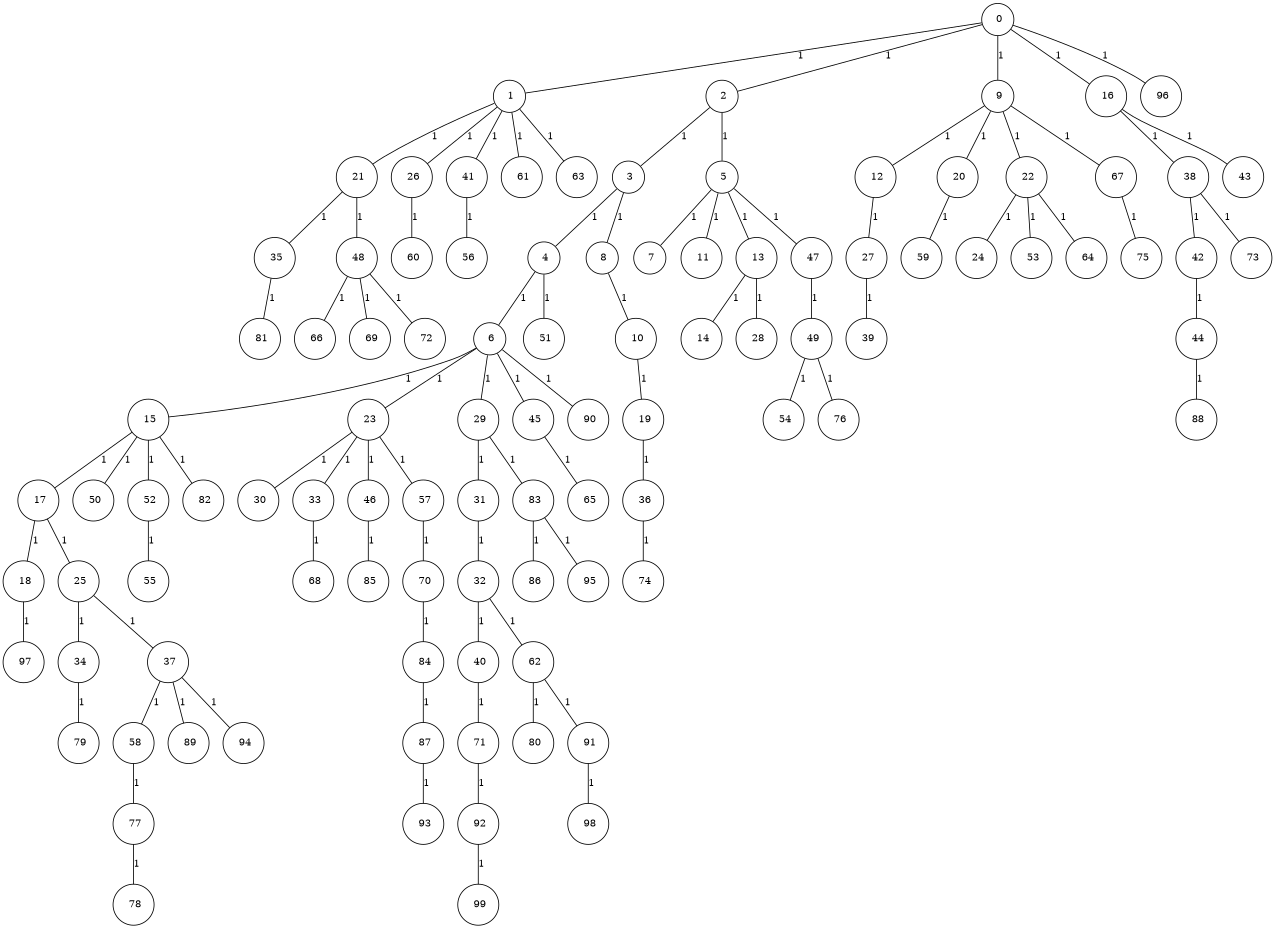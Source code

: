 graph G {
size="8.5,11;"
ratio = "expand;"
fixedsize="true;"
overlap="scale;"
node[shape=circle,width=.12,hight=.12,fontsize=12]
edge[fontsize=12]

0[label=" 0" color=black, pos="0.089639534,1.961755!"];
1[label=" 1" color=black, pos="2.4739968,1.6664125!"];
2[label=" 2" color=black, pos="1.6866606,0.045989154!"];
3[label=" 3" color=black, pos="2.4423964,0.12914868!"];
4[label=" 4" color=black, pos="2.9695895,0.10995495!"];
5[label=" 5" color=black, pos="0.75155266,2.9699264!"];
6[label=" 6" color=black, pos="0.41758518,1.2338469!"];
7[label=" 7" color=black, pos="0.70037771,2.1473556!"];
8[label=" 8" color=black, pos="1.4443443,1.0305051!"];
9[label=" 9" color=black, pos="2.7748258,1.8825957!"];
10[label=" 10" color=black, pos="1.6818939,0.54265354!"];
11[label=" 11" color=black, pos="2.6152634,1.3548342!"];
12[label=" 12" color=black, pos="0.15730695,0.00041060103!"];
13[label=" 13" color=black, pos="1.9509374,1.8177455!"];
14[label=" 14" color=black, pos="0.83268429,1.1018606!"];
15[label=" 15" color=black, pos="2.7451648,0.32307924!"];
16[label=" 16" color=black, pos="2.3583268,1.1078503!"];
17[label=" 17" color=black, pos="1.0505019,0.59463897!"];
18[label=" 18" color=black, pos="1.919031,2.856686!"];
19[label=" 19" color=black, pos="2.8090947,0.11914714!"];
20[label=" 20" color=black, pos="1.6763092,0.8752613!"];
21[label=" 21" color=black, pos="0.089894752,0.99576926!"];
22[label=" 22" color=black, pos="0.74459916,1.455641!"];
23[label=" 23" color=black, pos="0.34684597,2.6792732!"];
24[label=" 24" color=black, pos="2.1323046,2.8383253!"];
25[label=" 25" color=black, pos="0.77756953,2.9152023!"];
26[label=" 26" color=black, pos="2.5702568,0.2308948!"];
27[label=" 27" color=black, pos="0.98340832,2.3457532!"];
28[label=" 28" color=black, pos="1.4695997,2.2869642!"];
29[label=" 29" color=black, pos="0.91402128,2.4820735!"];
30[label=" 30" color=black, pos="0.38036326,2.1483844!"];
31[label=" 31" color=black, pos="1.7164348,2.432382!"];
32[label=" 32" color=black, pos="0.61478111,0.031545985!"];
33[label=" 33" color=black, pos="2.7036715,2.0889511!"];
34[label=" 34" color=black, pos="2.7186365,2.6532797!"];
35[label=" 35" color=black, pos="2.6698879,2.3617623!"];
36[label=" 36" color=black, pos="2.2200474,1.698982!"];
37[label=" 37" color=black, pos="2.9314599,0.79268912!"];
38[label=" 38" color=black, pos="2.1187701,2.0390324!"];
39[label=" 39" color=black, pos="2.7687312,0.68394436!"];
40[label=" 40" color=black, pos="1.7421216,0.77586294!"];
41[label=" 41" color=black, pos="0.66223859,2.7197213!"];
42[label=" 42" color=black, pos="1.18466,0.082919842!"];
43[label=" 43" color=black, pos="1.372034,2.9940355!"];
44[label=" 44" color=black, pos="1.0934087,2.7261501!"];
45[label=" 45" color=black, pos="2.874073,1.3366918!"];
46[label=" 46" color=black, pos="0.45991275,2.8280479!"];
47[label=" 47" color=black, pos="1.8471387,0.61215624!"];
48[label=" 48" color=black, pos="1.2274826,2.0350534!"];
49[label=" 49" color=black, pos="2.2528332,0.27059629!"];
50[label=" 50" color=black, pos="2.1277758,2.2920411!"];
51[label=" 51" color=black, pos="1.7981983,0.091891144!"];
52[label=" 52" color=black, pos="0.97909406,0.91647558!"];
53[label=" 53" color=black, pos="0.3368804,2.8460101!"];
54[label=" 54" color=black, pos="1.6288917,2.0254371!"];
55[label=" 55" color=black, pos="2.1860503,1.0652907!"];
56[label=" 56" color=black, pos="2.0256125,0.30325423!"];
57[label=" 57" color=black, pos="1.8551188,2.715939!"];
58[label=" 58" color=black, pos="2.9273667,0.48270436!"];
59[label=" 59" color=black, pos="2.2940567,0.61717192!"];
60[label=" 60" color=black, pos="1.3926367,0.1263178!"];
61[label=" 61" color=black, pos="1.7868149,1.5263103!"];
62[label=" 62" color=black, pos="0.64638594,1.8917369!"];
63[label=" 63" color=black, pos="0.18934067,1.2459693!"];
64[label=" 64" color=black, pos="2.0573717,2.4933989!"];
65[label=" 65" color=black, pos="0.12307402,0.89538507!"];
66[label=" 66" color=black, pos="0.21731802,0.77600562!"];
67[label=" 67" color=black, pos="2.9526849,0.78452546!"];
68[label=" 68" color=black, pos="2.926825,1.0748388!"];
69[label=" 69" color=black, pos="2.8831712,1.1293465!"];
70[label=" 70" color=black, pos="1.1528964,0.36199339!"];
71[label=" 71" color=black, pos="1.9781111,0.55719019!"];
72[label=" 72" color=black, pos="0.15718617,2.9479732!"];
73[label=" 73" color=black, pos="1.259927,0.33070087!"];
74[label=" 74" color=black, pos="1.2214477,0.98861975!"];
75[label=" 75" color=black, pos="1.499884,0.51945431!"];
76[label=" 76" color=black, pos="2.6839885,2.140349!"];
77[label=" 77" color=black, pos="2.1954421,2.0967167!"];
78[label=" 78" color=black, pos="1.2907791,2.6905755!"];
79[label=" 79" color=black, pos="1.0666728,1.3043729!"];
80[label=" 80" color=black, pos="1.2983548,2.5041192!"];
81[label=" 81" color=black, pos="1.0957045,2.0355268!"];
82[label=" 82" color=black, pos="1.9415265,1.4912849!"];
83[label=" 83" color=black, pos="1.7972918,2.8681197!"];
84[label=" 84" color=black, pos="1.6050322,2.0484399!"];
85[label=" 85" color=black, pos="0.27816425,0.14881276!"];
86[label=" 86" color=black, pos="1.6038667,2.8378335!"];
87[label=" 87" color=black, pos="1.0871539,1.8943985!"];
88[label=" 88" color=black, pos="0.39455255,2.9437904!"];
89[label=" 89" color=black, pos="0.23333769,2.8074092!"];
90[label=" 90" color=black, pos="2.0034638,2.6162748!"];
91[label=" 91" color=black, pos="0.30943323,0.28203584!"];
92[label=" 92" color=black, pos="2.4928631,2.7149398!"];
93[label=" 93" color=black, pos="2.4756323,2.3399707!"];
94[label=" 94" color=black, pos="2.7031408,1.7500386!"];
95[label=" 95" color=black, pos="1.3200106,2.1758033!"];
96[label=" 96" color=black, pos="2.0429547,1.2048201!"];
97[label=" 97" color=black, pos="1.098911,0.45115668!"];
98[label=" 98" color=black, pos="2.3109234,0.90313036!"];
99[label=" 99" color=black, pos="2.5518259,0.53482211!"];
0--1[label="1"]
0--2[label="1"]
0--9[label="1"]
0--16[label="1"]
0--96[label="1"]
1--21[label="1"]
1--26[label="1"]
1--41[label="1"]
1--61[label="1"]
1--63[label="1"]
2--3[label="1"]
2--5[label="1"]
3--4[label="1"]
3--8[label="1"]
4--6[label="1"]
4--51[label="1"]
5--7[label="1"]
5--11[label="1"]
5--13[label="1"]
5--47[label="1"]
6--15[label="1"]
6--23[label="1"]
6--29[label="1"]
6--45[label="1"]
6--90[label="1"]
8--10[label="1"]
9--12[label="1"]
9--20[label="1"]
9--22[label="1"]
9--67[label="1"]
10--19[label="1"]
12--27[label="1"]
13--14[label="1"]
13--28[label="1"]
15--17[label="1"]
15--50[label="1"]
15--52[label="1"]
15--82[label="1"]
16--38[label="1"]
16--43[label="1"]
17--18[label="1"]
17--25[label="1"]
18--97[label="1"]
19--36[label="1"]
20--59[label="1"]
21--35[label="1"]
21--48[label="1"]
22--24[label="1"]
22--53[label="1"]
22--64[label="1"]
23--30[label="1"]
23--33[label="1"]
23--46[label="1"]
23--57[label="1"]
25--34[label="1"]
25--37[label="1"]
26--60[label="1"]
27--39[label="1"]
29--31[label="1"]
29--83[label="1"]
31--32[label="1"]
32--40[label="1"]
32--62[label="1"]
33--68[label="1"]
34--79[label="1"]
35--81[label="1"]
36--74[label="1"]
37--58[label="1"]
37--89[label="1"]
37--94[label="1"]
38--42[label="1"]
38--73[label="1"]
40--71[label="1"]
41--56[label="1"]
42--44[label="1"]
44--88[label="1"]
45--65[label="1"]
46--85[label="1"]
47--49[label="1"]
48--66[label="1"]
48--69[label="1"]
48--72[label="1"]
49--54[label="1"]
49--76[label="1"]
52--55[label="1"]
57--70[label="1"]
58--77[label="1"]
62--80[label="1"]
62--91[label="1"]
67--75[label="1"]
70--84[label="1"]
71--92[label="1"]
77--78[label="1"]
83--86[label="1"]
83--95[label="1"]
84--87[label="1"]
87--93[label="1"]
91--98[label="1"]
92--99[label="1"]

}
